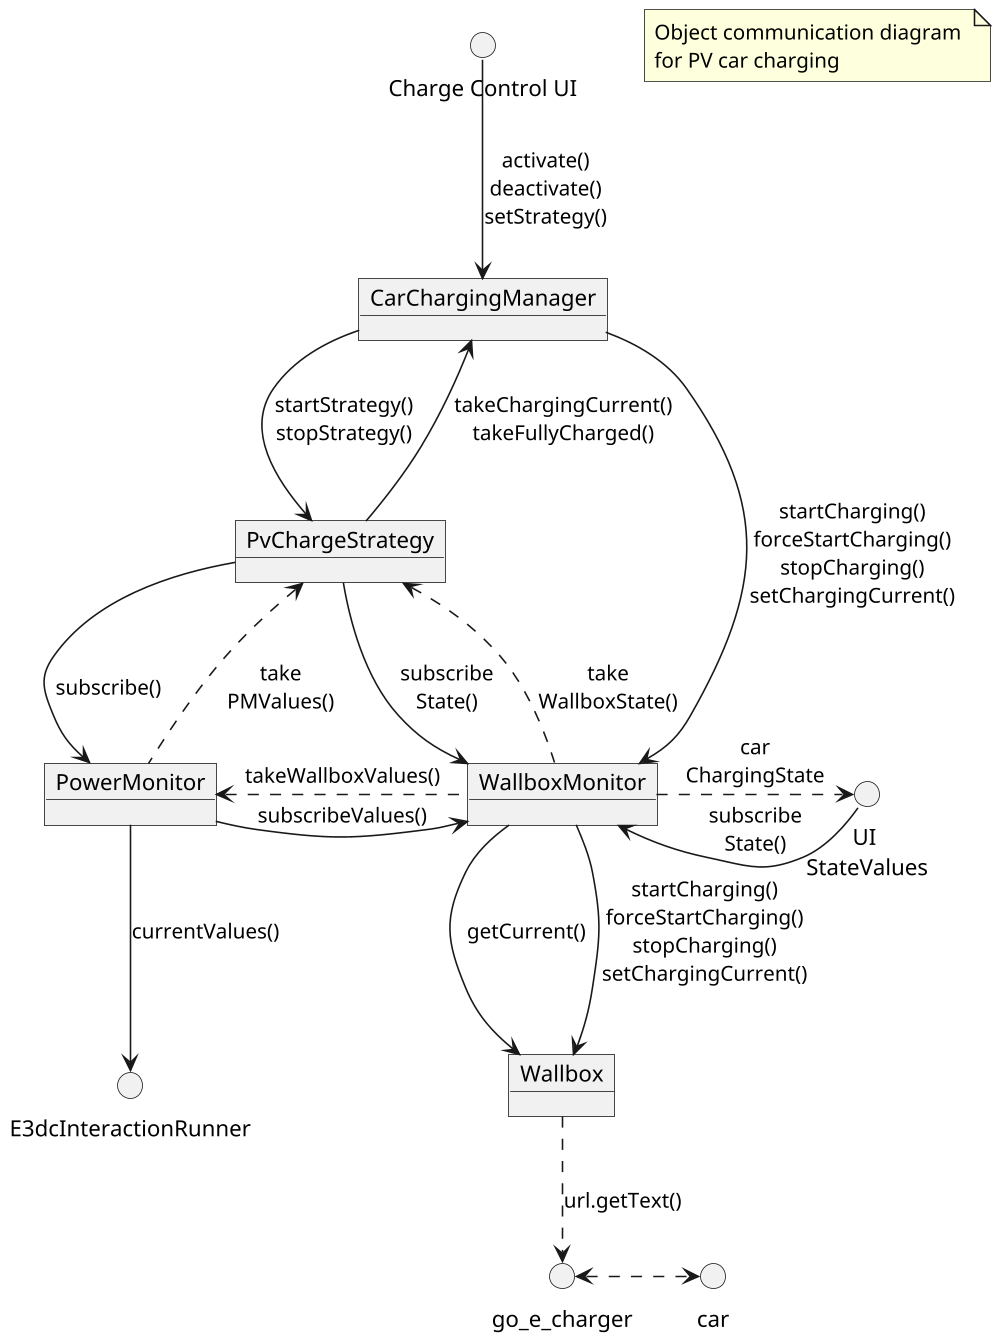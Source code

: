 @startuml
'https://plantuml.com/class-diagram
scale 1000 width
note "Object communication diagram \nfor PV car charging" as ntop

object "Wallbox" as wb
object "WallboxMonitor" as wbm
object "CarChargingManager" as ccm
object "PvChargeStrategy" as pcs
object "PowerMonitor" as pom
() "Charge Control UI" as ctlui
() "\tUI\nStateValues" as stui
() "go_e_charger" as goe
() "E3dcInteractionRunner" as e3dc
() car


ctlui --> ccm : "activate()\ndeactivate()\nsetStrategy()"
'goe -up-> wb
goe <.r.> car : "            "
wb .d-> goe : "url.getText()"
wbm -d-> wb : getCurrent()
wbm -d-> wb : startCharging()\nforceStartCharging()\nstopCharging()\nsetChargingCurrent()
pom --> wbm : "subscribeValues()"
wbm .l.> pom : takeWallboxValues()
pom --> e3dc : currentValues()
ccm -d-> wbm : startCharging()\nforceStartCharging()\nstopCharging()\nsetChargingCurrent()
ccm -d-> pcs : startStrategy()\nstopStrategy()
pcs -u-> ccm: takeChargingCurrent()\ntakeFullyCharged()
pcs -d-> wbm : "subscribe\nState()"
pcs -d-> pom : "subscribe()"
pom .u.> pcs : "take\nPMValues()"
wbm .u-> pcs : "take\nWallboxState()"
stui -l-> wbm : "subscribe\nState()"
wbm .-> stui : "car\nChargingState"
@enduml
